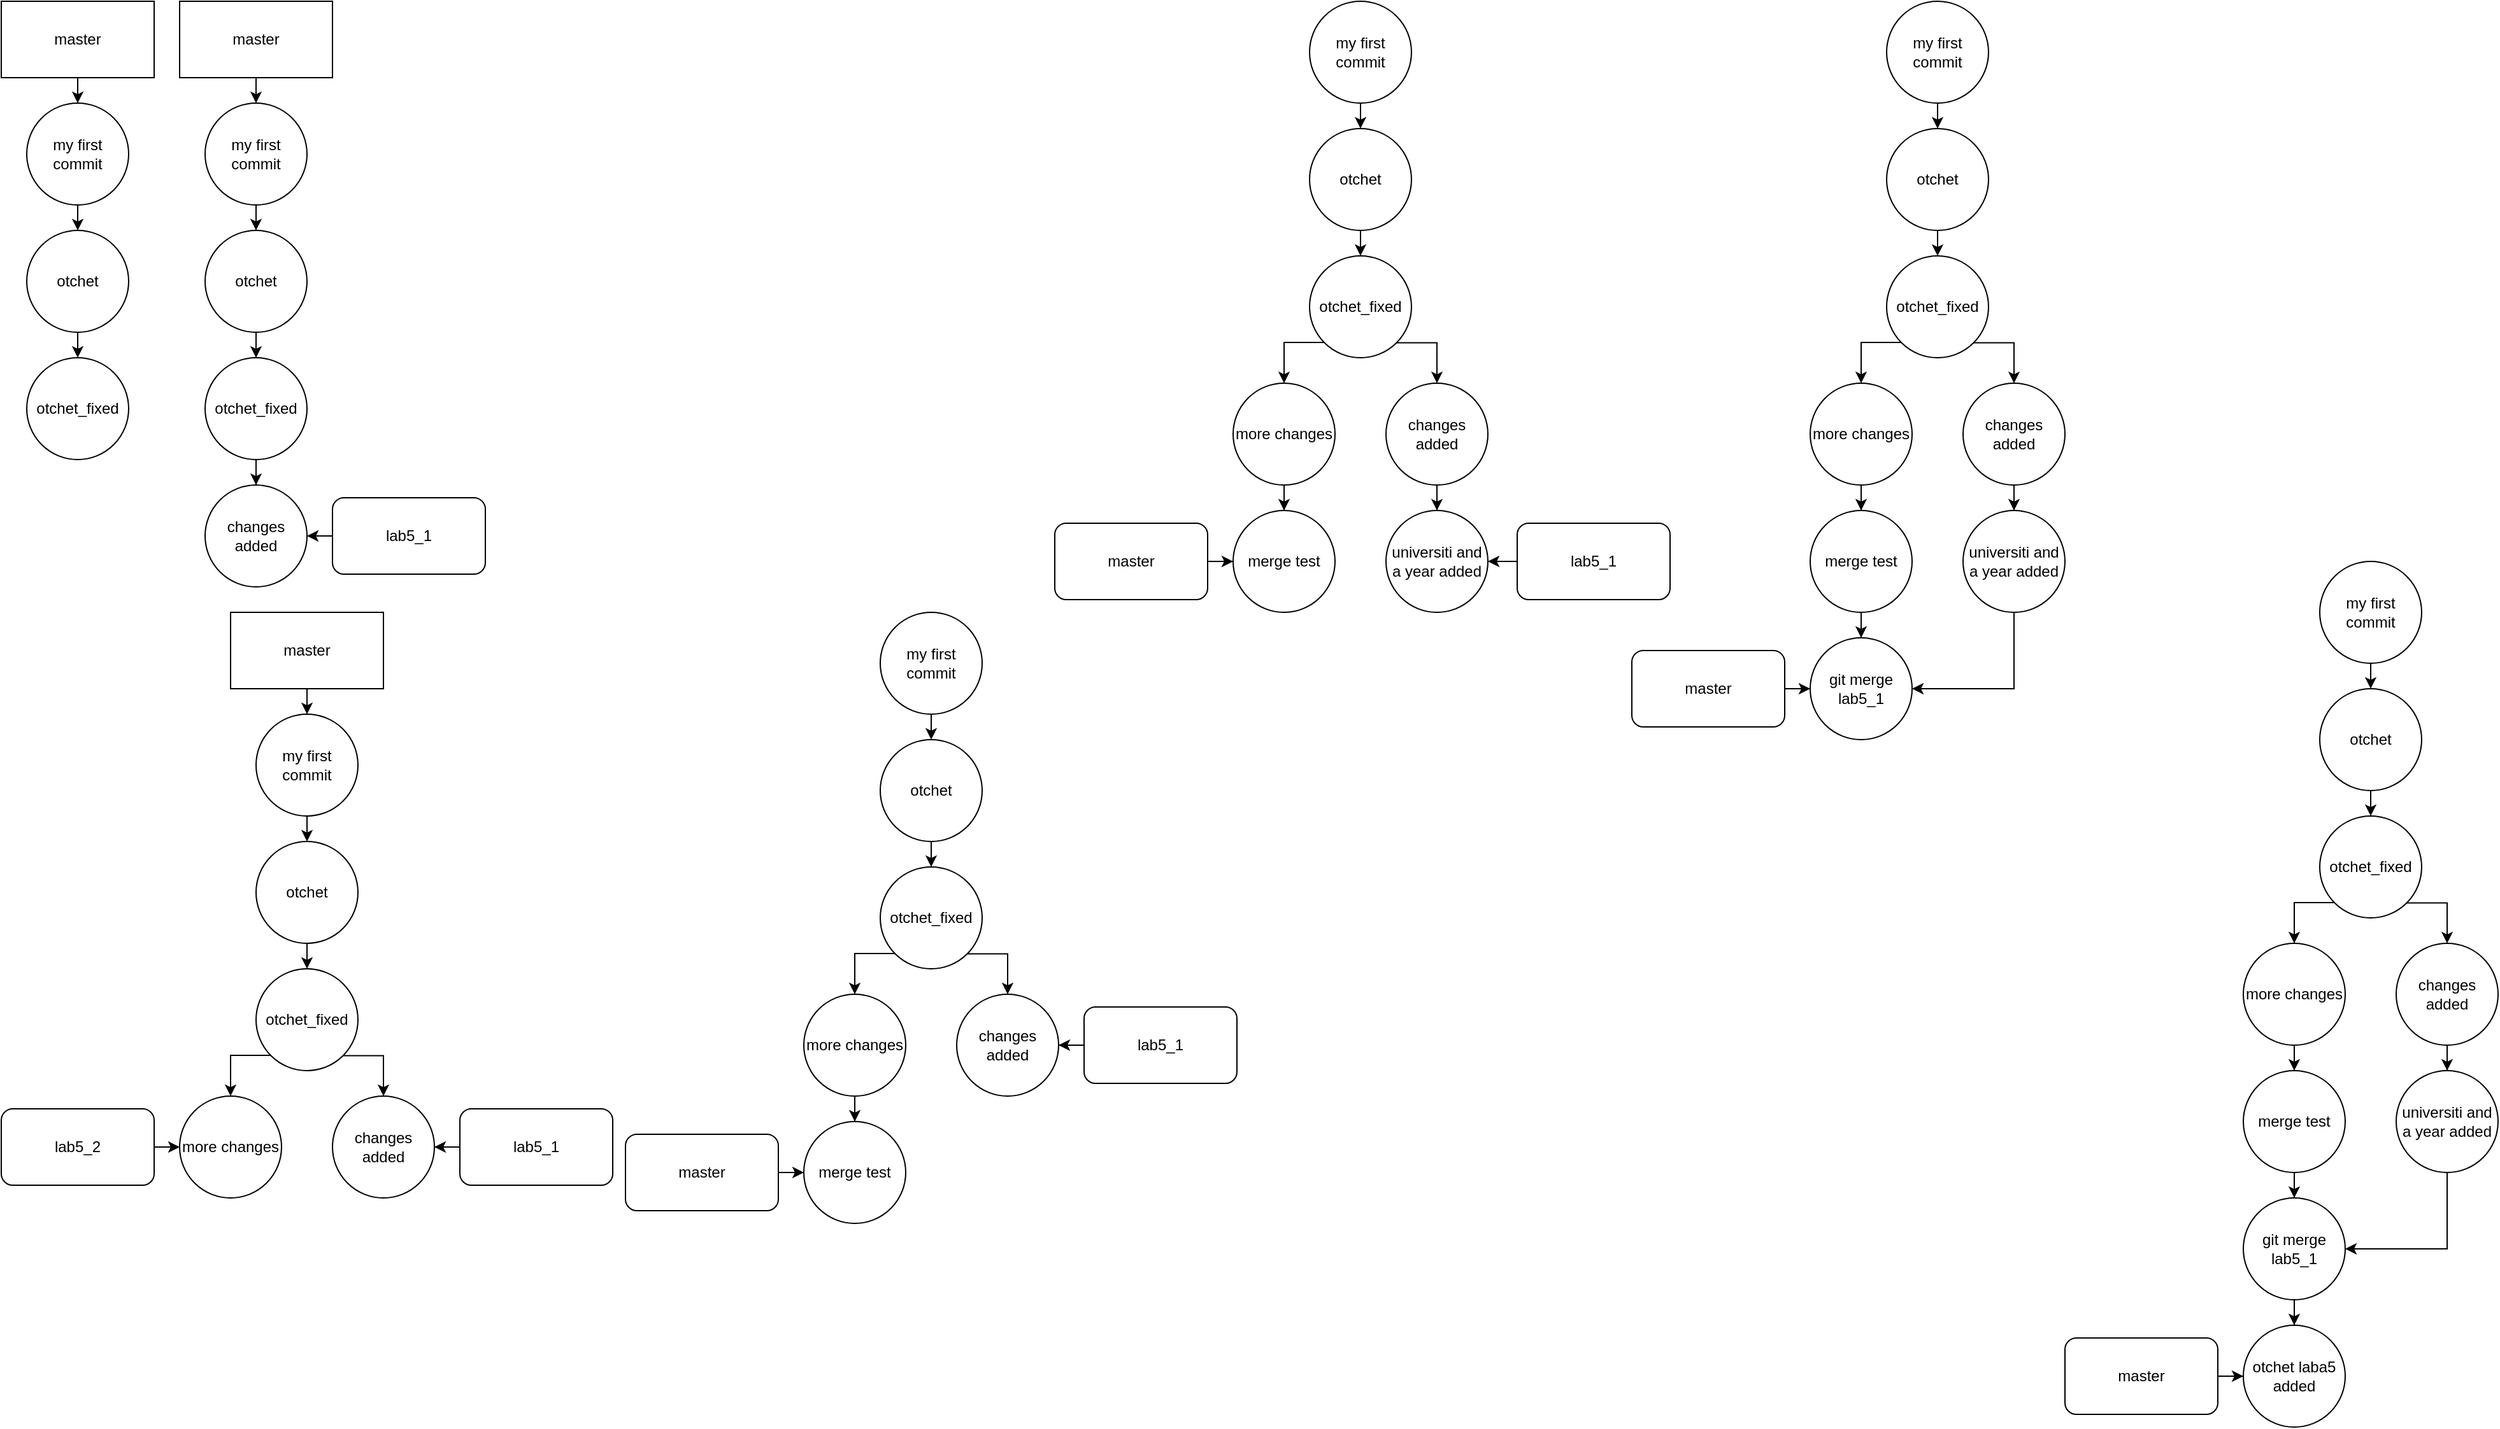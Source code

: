 <mxfile version="20.8.23" type="device"><diagram name="Страница 1" id="V4M_WW-79fg12_iF1R3J"><mxGraphModel dx="1912" dy="1113" grid="1" gridSize="10" guides="1" tooltips="1" connect="1" arrows="1" fold="1" page="1" pageScale="1" pageWidth="827" pageHeight="1169" math="0" shadow="0"><root><mxCell id="0"/><mxCell id="1" parent="0"/><mxCell id="IRmAKz2oV4BtnrSylJ3c-1" value="master" style="rounded=0;whiteSpace=wrap;html=1;" vertex="1" parent="1"><mxGeometry width="120" height="60" as="geometry"/></mxCell><mxCell id="IRmAKz2oV4BtnrSylJ3c-2" value="" style="endArrow=classic;html=1;rounded=0;exitX=0.5;exitY=1;exitDx=0;exitDy=0;" edge="1" parent="1" source="IRmAKz2oV4BtnrSylJ3c-1" target="IRmAKz2oV4BtnrSylJ3c-3"><mxGeometry width="50" height="50" relative="1" as="geometry"><mxPoint x="50" y="140" as="sourcePoint"/><mxPoint x="60" y="100" as="targetPoint"/></mxGeometry></mxCell><mxCell id="IRmAKz2oV4BtnrSylJ3c-3" value="my first commit" style="ellipse;whiteSpace=wrap;html=1;aspect=fixed;" vertex="1" parent="1"><mxGeometry x="20" y="80" width="80" height="80" as="geometry"/></mxCell><mxCell id="IRmAKz2oV4BtnrSylJ3c-5" value="" style="endArrow=classic;html=1;rounded=0;exitX=0.5;exitY=1;exitDx=0;exitDy=0;" edge="1" parent="1" source="IRmAKz2oV4BtnrSylJ3c-3" target="IRmAKz2oV4BtnrSylJ3c-6"><mxGeometry width="50" height="50" relative="1" as="geometry"><mxPoint x="50" y="130" as="sourcePoint"/><mxPoint x="60" y="200" as="targetPoint"/></mxGeometry></mxCell><mxCell id="IRmAKz2oV4BtnrSylJ3c-6" value="otchet" style="ellipse;whiteSpace=wrap;html=1;aspect=fixed;" vertex="1" parent="1"><mxGeometry x="20" y="180" width="80" height="80" as="geometry"/></mxCell><mxCell id="IRmAKz2oV4BtnrSylJ3c-7" value="" style="endArrow=classic;html=1;rounded=0;exitX=0.5;exitY=1;exitDx=0;exitDy=0;" edge="1" parent="1" source="IRmAKz2oV4BtnrSylJ3c-6" target="IRmAKz2oV4BtnrSylJ3c-8"><mxGeometry width="50" height="50" relative="1" as="geometry"><mxPoint x="50" y="260" as="sourcePoint"/><mxPoint x="60" y="280" as="targetPoint"/></mxGeometry></mxCell><mxCell id="IRmAKz2oV4BtnrSylJ3c-8" value="otchet_fixed" style="ellipse;whiteSpace=wrap;html=1;aspect=fixed;" vertex="1" parent="1"><mxGeometry x="20" y="280" width="80" height="80" as="geometry"/></mxCell><mxCell id="IRmAKz2oV4BtnrSylJ3c-9" value="master" style="rounded=0;whiteSpace=wrap;html=1;" vertex="1" parent="1"><mxGeometry x="140" width="120" height="60" as="geometry"/></mxCell><mxCell id="IRmAKz2oV4BtnrSylJ3c-10" value="" style="endArrow=classic;html=1;rounded=0;exitX=0.5;exitY=1;exitDx=0;exitDy=0;" edge="1" parent="1" source="IRmAKz2oV4BtnrSylJ3c-9" target="IRmAKz2oV4BtnrSylJ3c-11"><mxGeometry width="50" height="50" relative="1" as="geometry"><mxPoint x="190" y="140" as="sourcePoint"/><mxPoint x="200" y="100" as="targetPoint"/></mxGeometry></mxCell><mxCell id="IRmAKz2oV4BtnrSylJ3c-11" value="my first commit" style="ellipse;whiteSpace=wrap;html=1;aspect=fixed;" vertex="1" parent="1"><mxGeometry x="160" y="80" width="80" height="80" as="geometry"/></mxCell><mxCell id="IRmAKz2oV4BtnrSylJ3c-12" value="" style="endArrow=classic;html=1;rounded=0;exitX=0.5;exitY=1;exitDx=0;exitDy=0;" edge="1" parent="1" source="IRmAKz2oV4BtnrSylJ3c-11" target="IRmAKz2oV4BtnrSylJ3c-13"><mxGeometry width="50" height="50" relative="1" as="geometry"><mxPoint x="190" y="130" as="sourcePoint"/><mxPoint x="200" y="200" as="targetPoint"/></mxGeometry></mxCell><mxCell id="IRmAKz2oV4BtnrSylJ3c-13" value="otchet" style="ellipse;whiteSpace=wrap;html=1;aspect=fixed;" vertex="1" parent="1"><mxGeometry x="160" y="180" width="80" height="80" as="geometry"/></mxCell><mxCell id="IRmAKz2oV4BtnrSylJ3c-14" value="" style="endArrow=classic;html=1;rounded=0;exitX=0.5;exitY=1;exitDx=0;exitDy=0;" edge="1" parent="1" source="IRmAKz2oV4BtnrSylJ3c-13" target="IRmAKz2oV4BtnrSylJ3c-15"><mxGeometry width="50" height="50" relative="1" as="geometry"><mxPoint x="190" y="260" as="sourcePoint"/><mxPoint x="200" y="280" as="targetPoint"/></mxGeometry></mxCell><mxCell id="IRmAKz2oV4BtnrSylJ3c-17" style="edgeStyle=orthogonalEdgeStyle;rounded=0;orthogonalLoop=1;jettySize=auto;html=1;" edge="1" parent="1" source="IRmAKz2oV4BtnrSylJ3c-15" target="IRmAKz2oV4BtnrSylJ3c-16"><mxGeometry relative="1" as="geometry"/></mxCell><mxCell id="IRmAKz2oV4BtnrSylJ3c-15" value="otchet_fixed" style="ellipse;whiteSpace=wrap;html=1;aspect=fixed;" vertex="1" parent="1"><mxGeometry x="160" y="280" width="80" height="80" as="geometry"/></mxCell><mxCell id="IRmAKz2oV4BtnrSylJ3c-16" value="changes added" style="ellipse;whiteSpace=wrap;html=1;aspect=fixed;" vertex="1" parent="1"><mxGeometry x="160" y="380" width="80" height="80" as="geometry"/></mxCell><mxCell id="IRmAKz2oV4BtnrSylJ3c-19" style="edgeStyle=orthogonalEdgeStyle;rounded=0;orthogonalLoop=1;jettySize=auto;html=1;" edge="1" parent="1" source="IRmAKz2oV4BtnrSylJ3c-18" target="IRmAKz2oV4BtnrSylJ3c-16"><mxGeometry relative="1" as="geometry"/></mxCell><mxCell id="IRmAKz2oV4BtnrSylJ3c-18" value="lab5_1" style="rounded=1;whiteSpace=wrap;html=1;" vertex="1" parent="1"><mxGeometry x="260" y="390" width="120" height="60" as="geometry"/></mxCell><mxCell id="IRmAKz2oV4BtnrSylJ3c-20" value="master" style="rounded=0;whiteSpace=wrap;html=1;" vertex="1" parent="1"><mxGeometry x="180" y="480" width="120" height="60" as="geometry"/></mxCell><mxCell id="IRmAKz2oV4BtnrSylJ3c-21" value="" style="endArrow=classic;html=1;rounded=0;exitX=0.5;exitY=1;exitDx=0;exitDy=0;" edge="1" parent="1" source="IRmAKz2oV4BtnrSylJ3c-20" target="IRmAKz2oV4BtnrSylJ3c-22"><mxGeometry width="50" height="50" relative="1" as="geometry"><mxPoint x="230" y="620" as="sourcePoint"/><mxPoint x="240" y="580" as="targetPoint"/></mxGeometry></mxCell><mxCell id="IRmAKz2oV4BtnrSylJ3c-22" value="my first commit" style="ellipse;whiteSpace=wrap;html=1;aspect=fixed;" vertex="1" parent="1"><mxGeometry x="200" y="560" width="80" height="80" as="geometry"/></mxCell><mxCell id="IRmAKz2oV4BtnrSylJ3c-23" value="" style="endArrow=classic;html=1;rounded=0;exitX=0.5;exitY=1;exitDx=0;exitDy=0;" edge="1" parent="1" source="IRmAKz2oV4BtnrSylJ3c-22" target="IRmAKz2oV4BtnrSylJ3c-24"><mxGeometry width="50" height="50" relative="1" as="geometry"><mxPoint x="230" y="610" as="sourcePoint"/><mxPoint x="240" y="680" as="targetPoint"/></mxGeometry></mxCell><mxCell id="IRmAKz2oV4BtnrSylJ3c-24" value="otchet" style="ellipse;whiteSpace=wrap;html=1;aspect=fixed;" vertex="1" parent="1"><mxGeometry x="200" y="660" width="80" height="80" as="geometry"/></mxCell><mxCell id="IRmAKz2oV4BtnrSylJ3c-25" value="" style="endArrow=classic;html=1;rounded=0;exitX=0.5;exitY=1;exitDx=0;exitDy=0;" edge="1" parent="1" source="IRmAKz2oV4BtnrSylJ3c-24" target="IRmAKz2oV4BtnrSylJ3c-27"><mxGeometry width="50" height="50" relative="1" as="geometry"><mxPoint x="230" y="740" as="sourcePoint"/><mxPoint x="240" y="760" as="targetPoint"/></mxGeometry></mxCell><mxCell id="IRmAKz2oV4BtnrSylJ3c-31" style="edgeStyle=orthogonalEdgeStyle;rounded=0;orthogonalLoop=1;jettySize=auto;html=1;exitX=1;exitY=1;exitDx=0;exitDy=0;entryX=0.5;entryY=0;entryDx=0;entryDy=0;" edge="1" parent="1" source="IRmAKz2oV4BtnrSylJ3c-27" target="IRmAKz2oV4BtnrSylJ3c-28"><mxGeometry relative="1" as="geometry"><Array as="points"><mxPoint x="300" y="828"/></Array></mxGeometry></mxCell><mxCell id="IRmAKz2oV4BtnrSylJ3c-27" value="otchet_fixed" style="ellipse;whiteSpace=wrap;html=1;aspect=fixed;" vertex="1" parent="1"><mxGeometry x="200" y="760" width="80" height="80" as="geometry"/></mxCell><mxCell id="IRmAKz2oV4BtnrSylJ3c-28" value="changes added" style="ellipse;whiteSpace=wrap;html=1;aspect=fixed;" vertex="1" parent="1"><mxGeometry x="260" y="860" width="80" height="80" as="geometry"/></mxCell><mxCell id="IRmAKz2oV4BtnrSylJ3c-29" style="edgeStyle=orthogonalEdgeStyle;rounded=0;orthogonalLoop=1;jettySize=auto;html=1;" edge="1" parent="1" source="IRmAKz2oV4BtnrSylJ3c-30" target="IRmAKz2oV4BtnrSylJ3c-28"><mxGeometry relative="1" as="geometry"/></mxCell><mxCell id="IRmAKz2oV4BtnrSylJ3c-30" value="lab5_1" style="rounded=1;whiteSpace=wrap;html=1;" vertex="1" parent="1"><mxGeometry x="360" y="870" width="120" height="60" as="geometry"/></mxCell><mxCell id="IRmAKz2oV4BtnrSylJ3c-32" style="edgeStyle=orthogonalEdgeStyle;rounded=0;orthogonalLoop=1;jettySize=auto;html=1;" edge="1" parent="1" source="IRmAKz2oV4BtnrSylJ3c-27"><mxGeometry relative="1" as="geometry"><mxPoint x="160" y="828" as="sourcePoint"/><mxPoint x="180" y="860" as="targetPoint"/><Array as="points"><mxPoint x="180" y="828"/><mxPoint x="180" y="860"/></Array></mxGeometry></mxCell><mxCell id="IRmAKz2oV4BtnrSylJ3c-33" value="more changes" style="ellipse;whiteSpace=wrap;html=1;aspect=fixed;" vertex="1" parent="1"><mxGeometry x="140" y="860" width="80" height="80" as="geometry"/></mxCell><mxCell id="IRmAKz2oV4BtnrSylJ3c-35" style="edgeStyle=orthogonalEdgeStyle;rounded=0;orthogonalLoop=1;jettySize=auto;html=1;entryX=0;entryY=0.5;entryDx=0;entryDy=0;" edge="1" parent="1" target="IRmAKz2oV4BtnrSylJ3c-33"><mxGeometry relative="1" as="geometry"><mxPoint x="120" y="900" as="sourcePoint"/></mxGeometry></mxCell><mxCell id="IRmAKz2oV4BtnrSylJ3c-34" value="lab5_2" style="rounded=1;whiteSpace=wrap;html=1;" vertex="1" parent="1"><mxGeometry y="870" width="120" height="60" as="geometry"/></mxCell><mxCell id="IRmAKz2oV4BtnrSylJ3c-38" value="my first commit" style="ellipse;whiteSpace=wrap;html=1;aspect=fixed;" vertex="1" parent="1"><mxGeometry x="690" y="480" width="80" height="80" as="geometry"/></mxCell><mxCell id="IRmAKz2oV4BtnrSylJ3c-39" value="" style="endArrow=classic;html=1;rounded=0;exitX=0.5;exitY=1;exitDx=0;exitDy=0;" edge="1" parent="1" source="IRmAKz2oV4BtnrSylJ3c-38" target="IRmAKz2oV4BtnrSylJ3c-40"><mxGeometry width="50" height="50" relative="1" as="geometry"><mxPoint x="720" y="530" as="sourcePoint"/><mxPoint x="730" y="600" as="targetPoint"/></mxGeometry></mxCell><mxCell id="IRmAKz2oV4BtnrSylJ3c-40" value="otchet" style="ellipse;whiteSpace=wrap;html=1;aspect=fixed;" vertex="1" parent="1"><mxGeometry x="690" y="580" width="80" height="80" as="geometry"/></mxCell><mxCell id="IRmAKz2oV4BtnrSylJ3c-41" value="" style="endArrow=classic;html=1;rounded=0;exitX=0.5;exitY=1;exitDx=0;exitDy=0;" edge="1" parent="1" source="IRmAKz2oV4BtnrSylJ3c-40" target="IRmAKz2oV4BtnrSylJ3c-43"><mxGeometry width="50" height="50" relative="1" as="geometry"><mxPoint x="720" y="660" as="sourcePoint"/><mxPoint x="730" y="680" as="targetPoint"/></mxGeometry></mxCell><mxCell id="IRmAKz2oV4BtnrSylJ3c-42" style="edgeStyle=orthogonalEdgeStyle;rounded=0;orthogonalLoop=1;jettySize=auto;html=1;exitX=1;exitY=1;exitDx=0;exitDy=0;entryX=0.5;entryY=0;entryDx=0;entryDy=0;" edge="1" parent="1" source="IRmAKz2oV4BtnrSylJ3c-43" target="IRmAKz2oV4BtnrSylJ3c-44"><mxGeometry relative="1" as="geometry"><Array as="points"><mxPoint x="790" y="748"/></Array></mxGeometry></mxCell><mxCell id="IRmAKz2oV4BtnrSylJ3c-43" value="otchet_fixed" style="ellipse;whiteSpace=wrap;html=1;aspect=fixed;" vertex="1" parent="1"><mxGeometry x="690" y="680" width="80" height="80" as="geometry"/></mxCell><mxCell id="IRmAKz2oV4BtnrSylJ3c-44" value="changes added" style="ellipse;whiteSpace=wrap;html=1;aspect=fixed;" vertex="1" parent="1"><mxGeometry x="750" y="780" width="80" height="80" as="geometry"/></mxCell><mxCell id="IRmAKz2oV4BtnrSylJ3c-45" style="edgeStyle=orthogonalEdgeStyle;rounded=0;orthogonalLoop=1;jettySize=auto;html=1;" edge="1" parent="1" source="IRmAKz2oV4BtnrSylJ3c-46" target="IRmAKz2oV4BtnrSylJ3c-44"><mxGeometry relative="1" as="geometry"/></mxCell><mxCell id="IRmAKz2oV4BtnrSylJ3c-46" value="lab5_1" style="rounded=1;whiteSpace=wrap;html=1;" vertex="1" parent="1"><mxGeometry x="850" y="790" width="120" height="60" as="geometry"/></mxCell><mxCell id="IRmAKz2oV4BtnrSylJ3c-47" style="edgeStyle=orthogonalEdgeStyle;rounded=0;orthogonalLoop=1;jettySize=auto;html=1;" edge="1" parent="1" source="IRmAKz2oV4BtnrSylJ3c-43"><mxGeometry relative="1" as="geometry"><mxPoint x="650" y="748" as="sourcePoint"/><mxPoint x="670" y="780" as="targetPoint"/><Array as="points"><mxPoint x="670" y="748"/><mxPoint x="670" y="780"/></Array></mxGeometry></mxCell><mxCell id="IRmAKz2oV4BtnrSylJ3c-52" style="edgeStyle=orthogonalEdgeStyle;rounded=0;orthogonalLoop=1;jettySize=auto;html=1;exitX=0.5;exitY=1;exitDx=0;exitDy=0;" edge="1" parent="1" source="IRmAKz2oV4BtnrSylJ3c-48" target="IRmAKz2oV4BtnrSylJ3c-51"><mxGeometry relative="1" as="geometry"/></mxCell><mxCell id="IRmAKz2oV4BtnrSylJ3c-48" value="more changes" style="ellipse;whiteSpace=wrap;html=1;aspect=fixed;" vertex="1" parent="1"><mxGeometry x="630" y="780" width="80" height="80" as="geometry"/></mxCell><mxCell id="IRmAKz2oV4BtnrSylJ3c-53" style="edgeStyle=orthogonalEdgeStyle;rounded=0;orthogonalLoop=1;jettySize=auto;html=1;entryX=0;entryY=0.5;entryDx=0;entryDy=0;" edge="1" parent="1" source="IRmAKz2oV4BtnrSylJ3c-50" target="IRmAKz2oV4BtnrSylJ3c-51"><mxGeometry relative="1" as="geometry"/></mxCell><mxCell id="IRmAKz2oV4BtnrSylJ3c-50" value="master" style="rounded=1;whiteSpace=wrap;html=1;" vertex="1" parent="1"><mxGeometry x="490" y="890" width="120" height="60" as="geometry"/></mxCell><mxCell id="IRmAKz2oV4BtnrSylJ3c-51" value="merge test" style="ellipse;whiteSpace=wrap;html=1;aspect=fixed;" vertex="1" parent="1"><mxGeometry x="630" y="880" width="80" height="80" as="geometry"/></mxCell><mxCell id="IRmAKz2oV4BtnrSylJ3c-54" value="my first commit" style="ellipse;whiteSpace=wrap;html=1;aspect=fixed;" vertex="1" parent="1"><mxGeometry x="1027" width="80" height="80" as="geometry"/></mxCell><mxCell id="IRmAKz2oV4BtnrSylJ3c-55" value="" style="endArrow=classic;html=1;rounded=0;exitX=0.5;exitY=1;exitDx=0;exitDy=0;" edge="1" parent="1" source="IRmAKz2oV4BtnrSylJ3c-54" target="IRmAKz2oV4BtnrSylJ3c-56"><mxGeometry width="50" height="50" relative="1" as="geometry"><mxPoint x="1057" y="50" as="sourcePoint"/><mxPoint x="1067" y="120" as="targetPoint"/></mxGeometry></mxCell><mxCell id="IRmAKz2oV4BtnrSylJ3c-56" value="otchet" style="ellipse;whiteSpace=wrap;html=1;aspect=fixed;" vertex="1" parent="1"><mxGeometry x="1027" y="100" width="80" height="80" as="geometry"/></mxCell><mxCell id="IRmAKz2oV4BtnrSylJ3c-57" value="" style="endArrow=classic;html=1;rounded=0;exitX=0.5;exitY=1;exitDx=0;exitDy=0;" edge="1" parent="1" source="IRmAKz2oV4BtnrSylJ3c-56" target="IRmAKz2oV4BtnrSylJ3c-59"><mxGeometry width="50" height="50" relative="1" as="geometry"><mxPoint x="1057" y="180" as="sourcePoint"/><mxPoint x="1067" y="200" as="targetPoint"/></mxGeometry></mxCell><mxCell id="IRmAKz2oV4BtnrSylJ3c-58" style="edgeStyle=orthogonalEdgeStyle;rounded=0;orthogonalLoop=1;jettySize=auto;html=1;exitX=1;exitY=1;exitDx=0;exitDy=0;entryX=0.5;entryY=0;entryDx=0;entryDy=0;" edge="1" parent="1" source="IRmAKz2oV4BtnrSylJ3c-59" target="IRmAKz2oV4BtnrSylJ3c-60"><mxGeometry relative="1" as="geometry"><Array as="points"><mxPoint x="1127" y="268"/></Array></mxGeometry></mxCell><mxCell id="IRmAKz2oV4BtnrSylJ3c-59" value="otchet_fixed" style="ellipse;whiteSpace=wrap;html=1;aspect=fixed;" vertex="1" parent="1"><mxGeometry x="1027" y="200" width="80" height="80" as="geometry"/></mxCell><mxCell id="IRmAKz2oV4BtnrSylJ3c-70" style="edgeStyle=orthogonalEdgeStyle;rounded=0;orthogonalLoop=1;jettySize=auto;html=1;" edge="1" parent="1" source="IRmAKz2oV4BtnrSylJ3c-60" target="IRmAKz2oV4BtnrSylJ3c-69"><mxGeometry relative="1" as="geometry"/></mxCell><mxCell id="IRmAKz2oV4BtnrSylJ3c-60" value="changes added" style="ellipse;whiteSpace=wrap;html=1;aspect=fixed;" vertex="1" parent="1"><mxGeometry x="1087" y="300" width="80" height="80" as="geometry"/></mxCell><mxCell id="IRmAKz2oV4BtnrSylJ3c-71" style="edgeStyle=orthogonalEdgeStyle;rounded=0;orthogonalLoop=1;jettySize=auto;html=1;" edge="1" parent="1" source="IRmAKz2oV4BtnrSylJ3c-62" target="IRmAKz2oV4BtnrSylJ3c-69"><mxGeometry relative="1" as="geometry"/></mxCell><mxCell id="IRmAKz2oV4BtnrSylJ3c-62" value="lab5_1" style="rounded=1;whiteSpace=wrap;html=1;" vertex="1" parent="1"><mxGeometry x="1190" y="410" width="120" height="60" as="geometry"/></mxCell><mxCell id="IRmAKz2oV4BtnrSylJ3c-63" style="edgeStyle=orthogonalEdgeStyle;rounded=0;orthogonalLoop=1;jettySize=auto;html=1;" edge="1" parent="1" source="IRmAKz2oV4BtnrSylJ3c-59"><mxGeometry relative="1" as="geometry"><mxPoint x="987" y="268" as="sourcePoint"/><mxPoint x="1007" y="300" as="targetPoint"/><Array as="points"><mxPoint x="1007" y="268"/><mxPoint x="1007" y="300"/></Array></mxGeometry></mxCell><mxCell id="IRmAKz2oV4BtnrSylJ3c-64" style="edgeStyle=orthogonalEdgeStyle;rounded=0;orthogonalLoop=1;jettySize=auto;html=1;exitX=0.5;exitY=1;exitDx=0;exitDy=0;" edge="1" parent="1" source="IRmAKz2oV4BtnrSylJ3c-65" target="IRmAKz2oV4BtnrSylJ3c-68"><mxGeometry relative="1" as="geometry"/></mxCell><mxCell id="IRmAKz2oV4BtnrSylJ3c-65" value="more changes" style="ellipse;whiteSpace=wrap;html=1;aspect=fixed;" vertex="1" parent="1"><mxGeometry x="967" y="300" width="80" height="80" as="geometry"/></mxCell><mxCell id="IRmAKz2oV4BtnrSylJ3c-66" style="edgeStyle=orthogonalEdgeStyle;rounded=0;orthogonalLoop=1;jettySize=auto;html=1;entryX=0;entryY=0.5;entryDx=0;entryDy=0;" edge="1" parent="1" source="IRmAKz2oV4BtnrSylJ3c-67" target="IRmAKz2oV4BtnrSylJ3c-68"><mxGeometry relative="1" as="geometry"/></mxCell><mxCell id="IRmAKz2oV4BtnrSylJ3c-67" value="master" style="rounded=1;whiteSpace=wrap;html=1;" vertex="1" parent="1"><mxGeometry x="827" y="410" width="120" height="60" as="geometry"/></mxCell><mxCell id="IRmAKz2oV4BtnrSylJ3c-68" value="merge test" style="ellipse;whiteSpace=wrap;html=1;aspect=fixed;" vertex="1" parent="1"><mxGeometry x="967" y="400" width="80" height="80" as="geometry"/></mxCell><mxCell id="IRmAKz2oV4BtnrSylJ3c-69" value="universiti and a year added" style="ellipse;whiteSpace=wrap;html=1;aspect=fixed;" vertex="1" parent="1"><mxGeometry x="1087" y="400" width="80" height="80" as="geometry"/></mxCell><mxCell id="IRmAKz2oV4BtnrSylJ3c-72" value="my first commit" style="ellipse;whiteSpace=wrap;html=1;aspect=fixed;" vertex="1" parent="1"><mxGeometry x="1480" width="80" height="80" as="geometry"/></mxCell><mxCell id="IRmAKz2oV4BtnrSylJ3c-73" value="" style="endArrow=classic;html=1;rounded=0;exitX=0.5;exitY=1;exitDx=0;exitDy=0;" edge="1" parent="1" source="IRmAKz2oV4BtnrSylJ3c-72" target="IRmAKz2oV4BtnrSylJ3c-74"><mxGeometry width="50" height="50" relative="1" as="geometry"><mxPoint x="1510" y="50" as="sourcePoint"/><mxPoint x="1520" y="120" as="targetPoint"/></mxGeometry></mxCell><mxCell id="IRmAKz2oV4BtnrSylJ3c-74" value="otchet" style="ellipse;whiteSpace=wrap;html=1;aspect=fixed;" vertex="1" parent="1"><mxGeometry x="1480" y="100" width="80" height="80" as="geometry"/></mxCell><mxCell id="IRmAKz2oV4BtnrSylJ3c-75" value="" style="endArrow=classic;html=1;rounded=0;exitX=0.5;exitY=1;exitDx=0;exitDy=0;" edge="1" parent="1" source="IRmAKz2oV4BtnrSylJ3c-74" target="IRmAKz2oV4BtnrSylJ3c-77"><mxGeometry width="50" height="50" relative="1" as="geometry"><mxPoint x="1510" y="180" as="sourcePoint"/><mxPoint x="1520" y="200" as="targetPoint"/></mxGeometry></mxCell><mxCell id="IRmAKz2oV4BtnrSylJ3c-76" style="edgeStyle=orthogonalEdgeStyle;rounded=0;orthogonalLoop=1;jettySize=auto;html=1;exitX=1;exitY=1;exitDx=0;exitDy=0;entryX=0.5;entryY=0;entryDx=0;entryDy=0;" edge="1" parent="1" source="IRmAKz2oV4BtnrSylJ3c-77" target="IRmAKz2oV4BtnrSylJ3c-79"><mxGeometry relative="1" as="geometry"><Array as="points"><mxPoint x="1580" y="268"/></Array></mxGeometry></mxCell><mxCell id="IRmAKz2oV4BtnrSylJ3c-77" value="otchet_fixed" style="ellipse;whiteSpace=wrap;html=1;aspect=fixed;" vertex="1" parent="1"><mxGeometry x="1480" y="200" width="80" height="80" as="geometry"/></mxCell><mxCell id="IRmAKz2oV4BtnrSylJ3c-78" style="edgeStyle=orthogonalEdgeStyle;rounded=0;orthogonalLoop=1;jettySize=auto;html=1;" edge="1" parent="1" source="IRmAKz2oV4BtnrSylJ3c-79" target="IRmAKz2oV4BtnrSylJ3c-88"><mxGeometry relative="1" as="geometry"/></mxCell><mxCell id="IRmAKz2oV4BtnrSylJ3c-79" value="changes added" style="ellipse;whiteSpace=wrap;html=1;aspect=fixed;" vertex="1" parent="1"><mxGeometry x="1540" y="300" width="80" height="80" as="geometry"/></mxCell><mxCell id="IRmAKz2oV4BtnrSylJ3c-82" style="edgeStyle=orthogonalEdgeStyle;rounded=0;orthogonalLoop=1;jettySize=auto;html=1;" edge="1" parent="1" source="IRmAKz2oV4BtnrSylJ3c-77"><mxGeometry relative="1" as="geometry"><mxPoint x="1440" y="268" as="sourcePoint"/><mxPoint x="1460" y="300" as="targetPoint"/><Array as="points"><mxPoint x="1460" y="268"/><mxPoint x="1460" y="300"/></Array></mxGeometry></mxCell><mxCell id="IRmAKz2oV4BtnrSylJ3c-83" style="edgeStyle=orthogonalEdgeStyle;rounded=0;orthogonalLoop=1;jettySize=auto;html=1;exitX=0.5;exitY=1;exitDx=0;exitDy=0;" edge="1" parent="1" source="IRmAKz2oV4BtnrSylJ3c-84" target="IRmAKz2oV4BtnrSylJ3c-87"><mxGeometry relative="1" as="geometry"/></mxCell><mxCell id="IRmAKz2oV4BtnrSylJ3c-84" value="more changes" style="ellipse;whiteSpace=wrap;html=1;aspect=fixed;" vertex="1" parent="1"><mxGeometry x="1420" y="300" width="80" height="80" as="geometry"/></mxCell><mxCell id="IRmAKz2oV4BtnrSylJ3c-92" style="edgeStyle=orthogonalEdgeStyle;rounded=0;orthogonalLoop=1;jettySize=auto;html=1;" edge="1" parent="1" source="IRmAKz2oV4BtnrSylJ3c-86" target="IRmAKz2oV4BtnrSylJ3c-89"><mxGeometry relative="1" as="geometry"/></mxCell><mxCell id="IRmAKz2oV4BtnrSylJ3c-86" value="master" style="rounded=1;whiteSpace=wrap;html=1;" vertex="1" parent="1"><mxGeometry x="1280" y="510" width="120" height="60" as="geometry"/></mxCell><mxCell id="IRmAKz2oV4BtnrSylJ3c-90" style="edgeStyle=orthogonalEdgeStyle;rounded=0;orthogonalLoop=1;jettySize=auto;html=1;" edge="1" parent="1" source="IRmAKz2oV4BtnrSylJ3c-87" target="IRmAKz2oV4BtnrSylJ3c-89"><mxGeometry relative="1" as="geometry"/></mxCell><mxCell id="IRmAKz2oV4BtnrSylJ3c-87" value="merge test" style="ellipse;whiteSpace=wrap;html=1;aspect=fixed;" vertex="1" parent="1"><mxGeometry x="1420" y="400" width="80" height="80" as="geometry"/></mxCell><mxCell id="IRmAKz2oV4BtnrSylJ3c-91" style="edgeStyle=orthogonalEdgeStyle;rounded=0;orthogonalLoop=1;jettySize=auto;html=1;entryX=1;entryY=0.5;entryDx=0;entryDy=0;" edge="1" parent="1" source="IRmAKz2oV4BtnrSylJ3c-88" target="IRmAKz2oV4BtnrSylJ3c-89"><mxGeometry relative="1" as="geometry"><mxPoint x="1585.556" y="540" as="targetPoint"/><Array as="points"><mxPoint x="1580" y="540"/></Array></mxGeometry></mxCell><mxCell id="IRmAKz2oV4BtnrSylJ3c-88" value="universiti and a year added" style="ellipse;whiteSpace=wrap;html=1;aspect=fixed;" vertex="1" parent="1"><mxGeometry x="1540" y="400" width="80" height="80" as="geometry"/></mxCell><mxCell id="IRmAKz2oV4BtnrSylJ3c-89" value="git merge lab5_1" style="ellipse;whiteSpace=wrap;html=1;aspect=fixed;" vertex="1" parent="1"><mxGeometry x="1420" y="500" width="80" height="80" as="geometry"/></mxCell><mxCell id="IRmAKz2oV4BtnrSylJ3c-93" value="my first commit" style="ellipse;whiteSpace=wrap;html=1;aspect=fixed;" vertex="1" parent="1"><mxGeometry x="1820" y="440" width="80" height="80" as="geometry"/></mxCell><mxCell id="IRmAKz2oV4BtnrSylJ3c-94" value="" style="endArrow=classic;html=1;rounded=0;exitX=0.5;exitY=1;exitDx=0;exitDy=0;" edge="1" parent="1" source="IRmAKz2oV4BtnrSylJ3c-93" target="IRmAKz2oV4BtnrSylJ3c-95"><mxGeometry width="50" height="50" relative="1" as="geometry"><mxPoint x="1850" y="490" as="sourcePoint"/><mxPoint x="1860" y="560" as="targetPoint"/></mxGeometry></mxCell><mxCell id="IRmAKz2oV4BtnrSylJ3c-95" value="otchet" style="ellipse;whiteSpace=wrap;html=1;aspect=fixed;" vertex="1" parent="1"><mxGeometry x="1820" y="540" width="80" height="80" as="geometry"/></mxCell><mxCell id="IRmAKz2oV4BtnrSylJ3c-96" value="" style="endArrow=classic;html=1;rounded=0;exitX=0.5;exitY=1;exitDx=0;exitDy=0;" edge="1" parent="1" source="IRmAKz2oV4BtnrSylJ3c-95" target="IRmAKz2oV4BtnrSylJ3c-98"><mxGeometry width="50" height="50" relative="1" as="geometry"><mxPoint x="1850" y="620" as="sourcePoint"/><mxPoint x="1860" y="640" as="targetPoint"/></mxGeometry></mxCell><mxCell id="IRmAKz2oV4BtnrSylJ3c-97" style="edgeStyle=orthogonalEdgeStyle;rounded=0;orthogonalLoop=1;jettySize=auto;html=1;exitX=1;exitY=1;exitDx=0;exitDy=0;entryX=0.5;entryY=0;entryDx=0;entryDy=0;" edge="1" parent="1" source="IRmAKz2oV4BtnrSylJ3c-98" target="IRmAKz2oV4BtnrSylJ3c-100"><mxGeometry relative="1" as="geometry"><Array as="points"><mxPoint x="1920" y="708"/></Array></mxGeometry></mxCell><mxCell id="IRmAKz2oV4BtnrSylJ3c-98" value="otchet_fixed" style="ellipse;whiteSpace=wrap;html=1;aspect=fixed;" vertex="1" parent="1"><mxGeometry x="1820" y="640" width="80" height="80" as="geometry"/></mxCell><mxCell id="IRmAKz2oV4BtnrSylJ3c-99" style="edgeStyle=orthogonalEdgeStyle;rounded=0;orthogonalLoop=1;jettySize=auto;html=1;" edge="1" parent="1" source="IRmAKz2oV4BtnrSylJ3c-100" target="IRmAKz2oV4BtnrSylJ3c-109"><mxGeometry relative="1" as="geometry"/></mxCell><mxCell id="IRmAKz2oV4BtnrSylJ3c-100" value="changes added" style="ellipse;whiteSpace=wrap;html=1;aspect=fixed;" vertex="1" parent="1"><mxGeometry x="1880" y="740" width="80" height="80" as="geometry"/></mxCell><mxCell id="IRmAKz2oV4BtnrSylJ3c-101" style="edgeStyle=orthogonalEdgeStyle;rounded=0;orthogonalLoop=1;jettySize=auto;html=1;" edge="1" parent="1" source="IRmAKz2oV4BtnrSylJ3c-98"><mxGeometry relative="1" as="geometry"><mxPoint x="1780" y="708" as="sourcePoint"/><mxPoint x="1800" y="740" as="targetPoint"/><Array as="points"><mxPoint x="1800" y="708"/><mxPoint x="1800" y="740"/></Array></mxGeometry></mxCell><mxCell id="IRmAKz2oV4BtnrSylJ3c-102" style="edgeStyle=orthogonalEdgeStyle;rounded=0;orthogonalLoop=1;jettySize=auto;html=1;exitX=0.5;exitY=1;exitDx=0;exitDy=0;" edge="1" parent="1" source="IRmAKz2oV4BtnrSylJ3c-103" target="IRmAKz2oV4BtnrSylJ3c-107"><mxGeometry relative="1" as="geometry"/></mxCell><mxCell id="IRmAKz2oV4BtnrSylJ3c-103" value="more changes" style="ellipse;whiteSpace=wrap;html=1;aspect=fixed;" vertex="1" parent="1"><mxGeometry x="1760" y="740" width="80" height="80" as="geometry"/></mxCell><mxCell id="IRmAKz2oV4BtnrSylJ3c-113" style="edgeStyle=orthogonalEdgeStyle;rounded=0;orthogonalLoop=1;jettySize=auto;html=1;entryX=0;entryY=0.5;entryDx=0;entryDy=0;" edge="1" parent="1" source="IRmAKz2oV4BtnrSylJ3c-105" target="IRmAKz2oV4BtnrSylJ3c-111"><mxGeometry relative="1" as="geometry"/></mxCell><mxCell id="IRmAKz2oV4BtnrSylJ3c-105" value="master" style="rounded=1;whiteSpace=wrap;html=1;" vertex="1" parent="1"><mxGeometry x="1620" y="1050" width="120" height="60" as="geometry"/></mxCell><mxCell id="IRmAKz2oV4BtnrSylJ3c-106" style="edgeStyle=orthogonalEdgeStyle;rounded=0;orthogonalLoop=1;jettySize=auto;html=1;" edge="1" parent="1" source="IRmAKz2oV4BtnrSylJ3c-107" target="IRmAKz2oV4BtnrSylJ3c-110"><mxGeometry relative="1" as="geometry"/></mxCell><mxCell id="IRmAKz2oV4BtnrSylJ3c-107" value="merge test" style="ellipse;whiteSpace=wrap;html=1;aspect=fixed;" vertex="1" parent="1"><mxGeometry x="1760" y="840" width="80" height="80" as="geometry"/></mxCell><mxCell id="IRmAKz2oV4BtnrSylJ3c-108" style="edgeStyle=orthogonalEdgeStyle;rounded=0;orthogonalLoop=1;jettySize=auto;html=1;entryX=1;entryY=0.5;entryDx=0;entryDy=0;" edge="1" parent="1" source="IRmAKz2oV4BtnrSylJ3c-109" target="IRmAKz2oV4BtnrSylJ3c-110"><mxGeometry relative="1" as="geometry"><mxPoint x="1925.556" y="980" as="targetPoint"/><Array as="points"><mxPoint x="1920" y="980"/></Array></mxGeometry></mxCell><mxCell id="IRmAKz2oV4BtnrSylJ3c-109" value="universiti and a year added" style="ellipse;whiteSpace=wrap;html=1;aspect=fixed;" vertex="1" parent="1"><mxGeometry x="1880" y="840" width="80" height="80" as="geometry"/></mxCell><mxCell id="IRmAKz2oV4BtnrSylJ3c-112" style="edgeStyle=orthogonalEdgeStyle;rounded=0;orthogonalLoop=1;jettySize=auto;html=1;" edge="1" parent="1" source="IRmAKz2oV4BtnrSylJ3c-110" target="IRmAKz2oV4BtnrSylJ3c-111"><mxGeometry relative="1" as="geometry"/></mxCell><mxCell id="IRmAKz2oV4BtnrSylJ3c-110" value="git merge lab5_1" style="ellipse;whiteSpace=wrap;html=1;aspect=fixed;" vertex="1" parent="1"><mxGeometry x="1760" y="940" width="80" height="80" as="geometry"/></mxCell><mxCell id="IRmAKz2oV4BtnrSylJ3c-111" value="otchet laba5 added" style="ellipse;whiteSpace=wrap;html=1;aspect=fixed;" vertex="1" parent="1"><mxGeometry x="1760" y="1040" width="80" height="80" as="geometry"/></mxCell></root></mxGraphModel></diagram></mxfile>